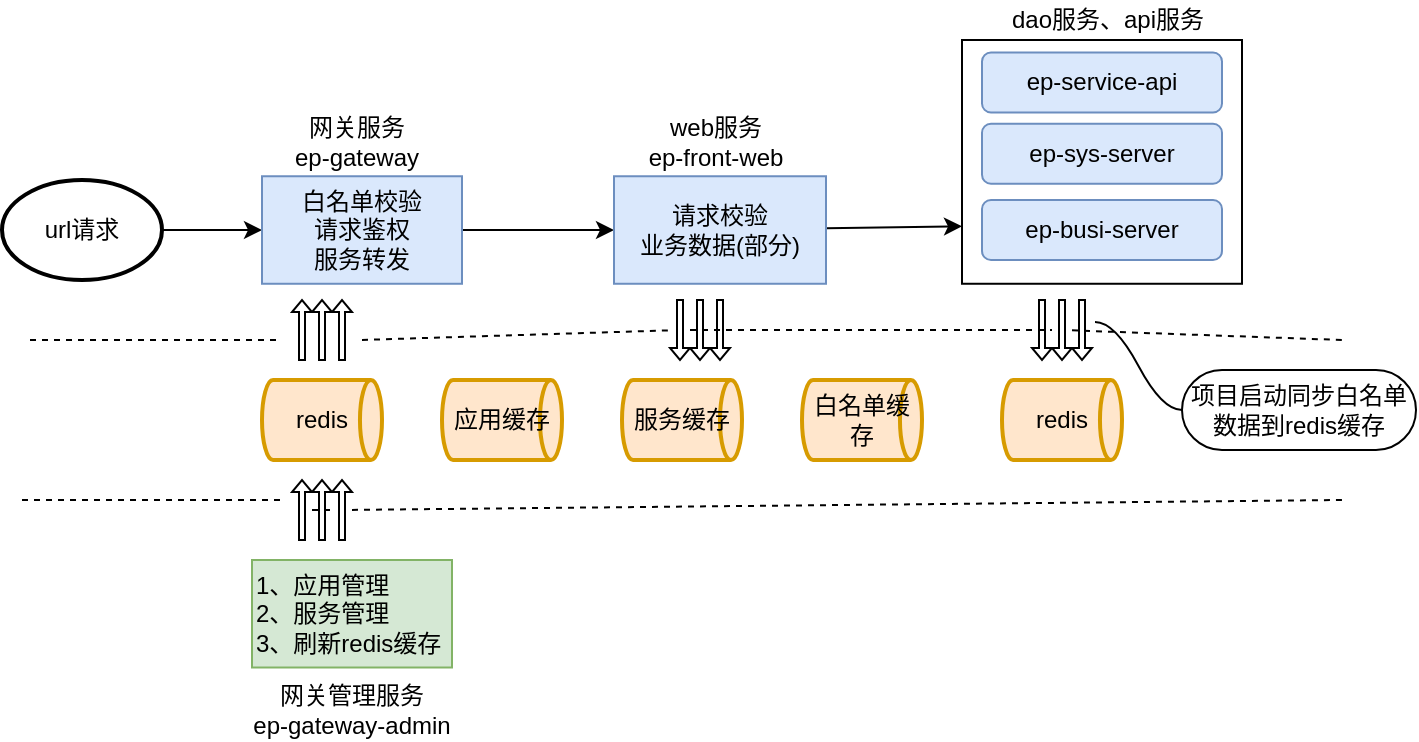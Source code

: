 <mxfile version="20.8.20" type="github">
  <diagram id="C5RBs43oDa-KdzZeNtuy" name="Page-1">
    <mxGraphModel dx="954" dy="562" grid="1" gridSize="10" guides="1" tooltips="1" connect="1" arrows="1" fold="1" page="1" pageScale="1" pageWidth="827" pageHeight="1169" math="0" shadow="0">
      <root>
        <mxCell id="WIyWlLk6GJQsqaUBKTNV-0" />
        <mxCell id="WIyWlLk6GJQsqaUBKTNV-1" parent="WIyWlLk6GJQsqaUBKTNV-0" />
        <mxCell id="DckrIjn_-fezl6wD4Rm--4" style="edgeStyle=orthogonalEdgeStyle;rounded=0;orthogonalLoop=1;jettySize=auto;html=1;entryX=0;entryY=0.5;entryDx=0;entryDy=0;" parent="WIyWlLk6GJQsqaUBKTNV-1" source="DckrIjn_-fezl6wD4Rm--0" target="DckrIjn_-fezl6wD4Rm--2" edge="1">
          <mxGeometry relative="1" as="geometry" />
        </mxCell>
        <mxCell id="DckrIjn_-fezl6wD4Rm--0" value="url请求" style="strokeWidth=2;html=1;shape=mxgraph.flowchart.start_1;whiteSpace=wrap;" parent="WIyWlLk6GJQsqaUBKTNV-1" vertex="1">
          <mxGeometry x="50" y="200" width="80" height="50" as="geometry" />
        </mxCell>
        <mxCell id="DckrIjn_-fezl6wD4Rm--34" style="rounded=0;orthogonalLoop=1;jettySize=auto;html=1;exitX=1;exitY=0.5;exitDx=0;exitDy=0;entryX=0;entryY=0.5;entryDx=0;entryDy=0;" parent="WIyWlLk6GJQsqaUBKTNV-1" source="DckrIjn_-fezl6wD4Rm--2" target="DckrIjn_-fezl6wD4Rm--29" edge="1">
          <mxGeometry relative="1" as="geometry">
            <mxPoint x="360" y="225" as="targetPoint" />
          </mxGeometry>
        </mxCell>
        <mxCell id="DckrIjn_-fezl6wD4Rm--2" value="白名单校验&lt;br&gt;&lt;div style=&quot;&quot;&gt;&lt;span style=&quot;background-color: initial;&quot;&gt;请求鉴权&lt;/span&gt;&lt;/div&gt;服务转发" style="rounded=0;whiteSpace=wrap;html=1;align=center;fillColor=#dae8fc;strokeColor=#6c8ebf;" parent="WIyWlLk6GJQsqaUBKTNV-1" vertex="1">
          <mxGeometry x="180" y="198.13" width="100" height="53.75" as="geometry" />
        </mxCell>
        <mxCell id="DckrIjn_-fezl6wD4Rm--3" value="网关服务&lt;br&gt;ep-gateway" style="text;html=1;strokeColor=none;fillColor=none;align=center;verticalAlign=middle;whiteSpace=wrap;rounded=0;" parent="WIyWlLk6GJQsqaUBKTNV-1" vertex="1">
          <mxGeometry x="180" y="166.25" width="95" height="30" as="geometry" />
        </mxCell>
        <mxCell id="DckrIjn_-fezl6wD4Rm--5" value="" style="endArrow=none;html=1;rounded=0;dashed=1;startArrow=none;" parent="WIyWlLk6GJQsqaUBKTNV-1" source="DckrIjn_-fezl6wD4Rm--55" edge="1">
          <mxGeometry width="50" height="50" relative="1" as="geometry">
            <mxPoint x="230" y="280" as="sourcePoint" />
            <mxPoint x="720" y="280" as="targetPoint" />
          </mxGeometry>
        </mxCell>
        <mxCell id="DckrIjn_-fezl6wD4Rm--6" value="redis" style="strokeWidth=2;html=1;shape=mxgraph.flowchart.direct_data;whiteSpace=wrap;fillColor=#ffe6cc;strokeColor=#d79b00;" parent="WIyWlLk6GJQsqaUBKTNV-1" vertex="1">
          <mxGeometry x="180" y="300" width="60" height="40" as="geometry" />
        </mxCell>
        <mxCell id="DckrIjn_-fezl6wD4Rm--7" value="应用缓存" style="strokeWidth=2;html=1;shape=mxgraph.flowchart.direct_data;whiteSpace=wrap;fillColor=#ffe6cc;strokeColor=#d79b00;" parent="WIyWlLk6GJQsqaUBKTNV-1" vertex="1">
          <mxGeometry x="270" y="300" width="60" height="40" as="geometry" />
        </mxCell>
        <mxCell id="DckrIjn_-fezl6wD4Rm--8" value="服务缓存" style="strokeWidth=2;html=1;shape=mxgraph.flowchart.direct_data;whiteSpace=wrap;fillColor=#ffe6cc;strokeColor=#d79b00;" parent="WIyWlLk6GJQsqaUBKTNV-1" vertex="1">
          <mxGeometry x="360" y="300" width="60" height="40" as="geometry" />
        </mxCell>
        <mxCell id="DckrIjn_-fezl6wD4Rm--9" value="白名单缓存" style="strokeWidth=2;html=1;shape=mxgraph.flowchart.direct_data;whiteSpace=wrap;fillColor=#ffe6cc;strokeColor=#d79b00;" parent="WIyWlLk6GJQsqaUBKTNV-1" vertex="1">
          <mxGeometry x="450" y="300" width="60" height="40" as="geometry" />
        </mxCell>
        <mxCell id="DckrIjn_-fezl6wD4Rm--10" value="redis" style="strokeWidth=2;html=1;shape=mxgraph.flowchart.direct_data;whiteSpace=wrap;fillColor=#ffe6cc;strokeColor=#d79b00;" parent="WIyWlLk6GJQsqaUBKTNV-1" vertex="1">
          <mxGeometry x="550" y="300" width="60" height="40" as="geometry" />
        </mxCell>
        <mxCell id="DckrIjn_-fezl6wD4Rm--12" value="" style="endArrow=none;html=1;rounded=0;dashed=1;" parent="WIyWlLk6GJQsqaUBKTNV-1" edge="1">
          <mxGeometry width="50" height="50" relative="1" as="geometry">
            <mxPoint x="64" y="280" as="sourcePoint" />
            <mxPoint x="190" y="280" as="targetPoint" />
            <Array as="points">
              <mxPoint x="130" y="280" />
            </Array>
          </mxGeometry>
        </mxCell>
        <mxCell id="DckrIjn_-fezl6wD4Rm--11" value="" style="shape=singleArrow;direction=north;whiteSpace=wrap;html=1;" parent="WIyWlLk6GJQsqaUBKTNV-1" vertex="1">
          <mxGeometry x="195" y="260" width="10" height="30" as="geometry" />
        </mxCell>
        <mxCell id="DckrIjn_-fezl6wD4Rm--14" value="" style="endArrow=none;html=1;rounded=0;dashed=1;startArrow=none;" parent="WIyWlLk6GJQsqaUBKTNV-1" source="DckrIjn_-fezl6wD4Rm--11" target="DckrIjn_-fezl6wD4Rm--13" edge="1">
          <mxGeometry width="50" height="50" relative="1" as="geometry">
            <mxPoint x="200" y="280" as="sourcePoint" />
            <mxPoint x="764" y="280" as="targetPoint" />
          </mxGeometry>
        </mxCell>
        <mxCell id="DckrIjn_-fezl6wD4Rm--13" value="" style="shape=singleArrow;direction=north;whiteSpace=wrap;html=1;" parent="WIyWlLk6GJQsqaUBKTNV-1" vertex="1">
          <mxGeometry x="205" y="260" width="10" height="30" as="geometry" />
        </mxCell>
        <mxCell id="DckrIjn_-fezl6wD4Rm--16" value="" style="endArrow=none;html=1;rounded=0;dashed=1;startArrow=none;" parent="WIyWlLk6GJQsqaUBKTNV-1" source="DckrIjn_-fezl6wD4Rm--13" target="DckrIjn_-fezl6wD4Rm--15" edge="1">
          <mxGeometry width="50" height="50" relative="1" as="geometry">
            <mxPoint x="215" y="280" as="sourcePoint" />
            <mxPoint x="764" y="280" as="targetPoint" />
          </mxGeometry>
        </mxCell>
        <mxCell id="DckrIjn_-fezl6wD4Rm--15" value="" style="shape=singleArrow;direction=north;whiteSpace=wrap;html=1;" parent="WIyWlLk6GJQsqaUBKTNV-1" vertex="1">
          <mxGeometry x="215" y="260" width="10" height="30" as="geometry" />
        </mxCell>
        <mxCell id="DckrIjn_-fezl6wD4Rm--20" value="" style="endArrow=none;html=1;rounded=0;dashed=1;startArrow=none;" parent="WIyWlLk6GJQsqaUBKTNV-1" source="DckrIjn_-fezl6wD4Rm--24" edge="1">
          <mxGeometry width="50" height="50" relative="1" as="geometry">
            <mxPoint x="60" y="360" as="sourcePoint" />
            <mxPoint x="720" y="360" as="targetPoint" />
          </mxGeometry>
        </mxCell>
        <mxCell id="DckrIjn_-fezl6wD4Rm--21" value="1、应用管理&lt;br&gt;2、服务管理&lt;br&gt;3、刷新redis缓存" style="rounded=0;whiteSpace=wrap;html=1;align=left;fillColor=#d5e8d4;strokeColor=#82b366;" parent="WIyWlLk6GJQsqaUBKTNV-1" vertex="1">
          <mxGeometry x="175" y="390" width="100" height="53.75" as="geometry" />
        </mxCell>
        <mxCell id="DckrIjn_-fezl6wD4Rm--23" value="" style="endArrow=none;html=1;rounded=0;dashed=1;startArrow=none;" parent="WIyWlLk6GJQsqaUBKTNV-1" edge="1">
          <mxGeometry width="50" height="50" relative="1" as="geometry">
            <mxPoint x="60" y="360" as="sourcePoint" />
            <mxPoint x="190" y="360" as="targetPoint" />
          </mxGeometry>
        </mxCell>
        <mxCell id="DckrIjn_-fezl6wD4Rm--22" value="" style="shape=singleArrow;direction=north;whiteSpace=wrap;html=1;" parent="WIyWlLk6GJQsqaUBKTNV-1" vertex="1">
          <mxGeometry x="195" y="350" width="10" height="30" as="geometry" />
        </mxCell>
        <mxCell id="DckrIjn_-fezl6wD4Rm--25" value="" style="shape=singleArrow;direction=north;whiteSpace=wrap;html=1;" parent="WIyWlLk6GJQsqaUBKTNV-1" vertex="1">
          <mxGeometry x="205" y="350" width="10" height="30" as="geometry" />
        </mxCell>
        <mxCell id="DckrIjn_-fezl6wD4Rm--26" value="" style="endArrow=none;html=1;rounded=0;dashed=1;startArrow=none;" parent="WIyWlLk6GJQsqaUBKTNV-1" source="DckrIjn_-fezl6wD4Rm--22" target="DckrIjn_-fezl6wD4Rm--24" edge="1">
          <mxGeometry width="50" height="50" relative="1" as="geometry">
            <mxPoint x="205" y="364.955" as="sourcePoint" />
            <mxPoint x="750" y="360" as="targetPoint" />
          </mxGeometry>
        </mxCell>
        <mxCell id="DckrIjn_-fezl6wD4Rm--24" value="" style="shape=singleArrow;direction=north;whiteSpace=wrap;html=1;" parent="WIyWlLk6GJQsqaUBKTNV-1" vertex="1">
          <mxGeometry x="215" y="350" width="10" height="30" as="geometry" />
        </mxCell>
        <mxCell id="DckrIjn_-fezl6wD4Rm--28" value="网关管理服务&lt;br&gt;ep-gateway-admin" style="text;html=1;strokeColor=none;fillColor=none;align=center;verticalAlign=middle;whiteSpace=wrap;rounded=0;" parent="WIyWlLk6GJQsqaUBKTNV-1" vertex="1">
          <mxGeometry x="160" y="450" width="130" height="30" as="geometry" />
        </mxCell>
        <mxCell id="DckrIjn_-fezl6wD4Rm--35" style="edgeStyle=none;rounded=0;orthogonalLoop=1;jettySize=auto;html=1;entryX=0;entryY=0.5;entryDx=0;entryDy=0;" parent="WIyWlLk6GJQsqaUBKTNV-1" source="DckrIjn_-fezl6wD4Rm--29" edge="1">
          <mxGeometry relative="1" as="geometry">
            <mxPoint x="530" y="223.125" as="targetPoint" />
          </mxGeometry>
        </mxCell>
        <mxCell id="DckrIjn_-fezl6wD4Rm--29" value="请求校验&lt;br&gt;业务数据(部分)" style="rounded=0;whiteSpace=wrap;html=1;align=center;fillColor=#dae8fc;strokeColor=#6c8ebf;" parent="WIyWlLk6GJQsqaUBKTNV-1" vertex="1">
          <mxGeometry x="356" y="198.13" width="106" height="53.75" as="geometry" />
        </mxCell>
        <mxCell id="DckrIjn_-fezl6wD4Rm--31" value="web服务&lt;br&gt;ep-front-web" style="text;html=1;strokeColor=none;fillColor=none;align=center;verticalAlign=middle;whiteSpace=wrap;rounded=0;" parent="WIyWlLk6GJQsqaUBKTNV-1" vertex="1">
          <mxGeometry x="364" y="166.25" width="86" height="30" as="geometry" />
        </mxCell>
        <mxCell id="DckrIjn_-fezl6wD4Rm--45" value="项目启动同步白名单数据到redis缓存" style="whiteSpace=wrap;html=1;rounded=1;arcSize=50;align=center;verticalAlign=middle;strokeWidth=1;autosize=1;spacing=4;treeFolding=1;treeMoving=1;newEdgeStyle={&quot;edgeStyle&quot;:&quot;entityRelationEdgeStyle&quot;,&quot;startArrow&quot;:&quot;none&quot;,&quot;endArrow&quot;:&quot;none&quot;,&quot;segment&quot;:10,&quot;curved&quot;:1,&quot;sourcePerimeterSpacing&quot;:0,&quot;targetPerimeterSpacing&quot;:0};" parent="WIyWlLk6GJQsqaUBKTNV-1" vertex="1">
          <mxGeometry x="640" y="295" width="117" height="40" as="geometry" />
        </mxCell>
        <mxCell id="DckrIjn_-fezl6wD4Rm--46" value="" style="edgeStyle=entityRelationEdgeStyle;startArrow=none;endArrow=none;segment=10;curved=1;sourcePerimeterSpacing=0;targetPerimeterSpacing=0;rounded=0;exitX=0;exitY=0;exitDx=16;exitDy=3.5;exitPerimeter=0;" parent="WIyWlLk6GJQsqaUBKTNV-1" target="DckrIjn_-fezl6wD4Rm--45" edge="1">
          <mxGeometry relative="1" as="geometry">
            <mxPoint x="596.5" y="271" as="sourcePoint" />
          </mxGeometry>
        </mxCell>
        <mxCell id="DckrIjn_-fezl6wD4Rm--48" value="" style="endArrow=none;html=1;rounded=0;dashed=1;startArrow=none;" parent="WIyWlLk6GJQsqaUBKTNV-1" target="DckrIjn_-fezl6wD4Rm--47" edge="1">
          <mxGeometry width="50" height="50" relative="1" as="geometry">
            <mxPoint x="230" y="280" as="sourcePoint" />
            <mxPoint x="720" y="280" as="targetPoint" />
          </mxGeometry>
        </mxCell>
        <mxCell id="DckrIjn_-fezl6wD4Rm--47" value="" style="shape=singleArrow;direction=south;whiteSpace=wrap;html=1;" parent="WIyWlLk6GJQsqaUBKTNV-1" vertex="1">
          <mxGeometry x="384" y="260" width="10" height="30" as="geometry" />
        </mxCell>
        <mxCell id="DckrIjn_-fezl6wD4Rm--49" value="" style="shape=singleArrow;direction=south;whiteSpace=wrap;html=1;" parent="WIyWlLk6GJQsqaUBKTNV-1" vertex="1">
          <mxGeometry x="394" y="260" width="10" height="30" as="geometry" />
        </mxCell>
        <mxCell id="DckrIjn_-fezl6wD4Rm--50" value="" style="shape=singleArrow;direction=south;whiteSpace=wrap;html=1;" parent="WIyWlLk6GJQsqaUBKTNV-1" vertex="1">
          <mxGeometry x="404" y="260" width="10" height="30" as="geometry" />
        </mxCell>
        <mxCell id="DckrIjn_-fezl6wD4Rm--53" style="edgeStyle=none;rounded=0;orthogonalLoop=1;jettySize=auto;html=1;exitX=0.5;exitY=0;exitDx=0;exitDy=0;" parent="WIyWlLk6GJQsqaUBKTNV-1" source="DckrIjn_-fezl6wD4Rm--31" target="DckrIjn_-fezl6wD4Rm--31" edge="1">
          <mxGeometry relative="1" as="geometry" />
        </mxCell>
        <mxCell id="DckrIjn_-fezl6wD4Rm--54" value="" style="shape=singleArrow;direction=south;whiteSpace=wrap;html=1;" parent="WIyWlLk6GJQsqaUBKTNV-1" vertex="1">
          <mxGeometry x="565" y="260" width="10" height="30" as="geometry" />
        </mxCell>
        <mxCell id="DckrIjn_-fezl6wD4Rm--56" value="" style="endArrow=none;html=1;rounded=0;dashed=1;startArrow=none;" parent="WIyWlLk6GJQsqaUBKTNV-1" source="DckrIjn_-fezl6wD4Rm--47" target="DckrIjn_-fezl6wD4Rm--55" edge="1">
          <mxGeometry width="50" height="50" relative="1" as="geometry">
            <mxPoint x="394" y="275.076" as="sourcePoint" />
            <mxPoint x="720" y="280" as="targetPoint" />
          </mxGeometry>
        </mxCell>
        <mxCell id="DckrIjn_-fezl6wD4Rm--55" value="" style="shape=singleArrow;direction=south;whiteSpace=wrap;html=1;" parent="WIyWlLk6GJQsqaUBKTNV-1" vertex="1">
          <mxGeometry x="575" y="260" width="10" height="30" as="geometry" />
        </mxCell>
        <mxCell id="DckrIjn_-fezl6wD4Rm--57" value="" style="shape=singleArrow;direction=south;whiteSpace=wrap;html=1;" parent="WIyWlLk6GJQsqaUBKTNV-1" vertex="1">
          <mxGeometry x="585" y="260" width="10" height="30" as="geometry" />
        </mxCell>
        <mxCell id="vqeSHZi6zr3soxNU2i5v-0" value="" style="rounded=0;whiteSpace=wrap;html=1;" vertex="1" parent="WIyWlLk6GJQsqaUBKTNV-1">
          <mxGeometry x="530" y="130" width="140" height="121.88" as="geometry" />
        </mxCell>
        <mxCell id="vqeSHZi6zr3soxNU2i5v-1" value="ep-service-api" style="rounded=1;whiteSpace=wrap;html=1;fillColor=#dae8fc;strokeColor=#6c8ebf;" vertex="1" parent="WIyWlLk6GJQsqaUBKTNV-1">
          <mxGeometry x="540" y="136.25" width="120" height="30" as="geometry" />
        </mxCell>
        <mxCell id="vqeSHZi6zr3soxNU2i5v-2" value="ep-sys-server" style="rounded=1;whiteSpace=wrap;html=1;fillColor=#dae8fc;strokeColor=#6c8ebf;" vertex="1" parent="WIyWlLk6GJQsqaUBKTNV-1">
          <mxGeometry x="540" y="171.88" width="120" height="30" as="geometry" />
        </mxCell>
        <mxCell id="vqeSHZi6zr3soxNU2i5v-3" value="ep-busi-server" style="rounded=1;whiteSpace=wrap;html=1;fillColor=#dae8fc;strokeColor=#6c8ebf;" vertex="1" parent="WIyWlLk6GJQsqaUBKTNV-1">
          <mxGeometry x="540" y="210.01" width="120" height="30" as="geometry" />
        </mxCell>
        <mxCell id="vqeSHZi6zr3soxNU2i5v-4" value="dao服务、api服务" style="text;html=1;strokeColor=none;fillColor=none;align=center;verticalAlign=middle;whiteSpace=wrap;rounded=0;" vertex="1" parent="WIyWlLk6GJQsqaUBKTNV-1">
          <mxGeometry x="550" y="110" width="106" height="20" as="geometry" />
        </mxCell>
      </root>
    </mxGraphModel>
  </diagram>
</mxfile>
